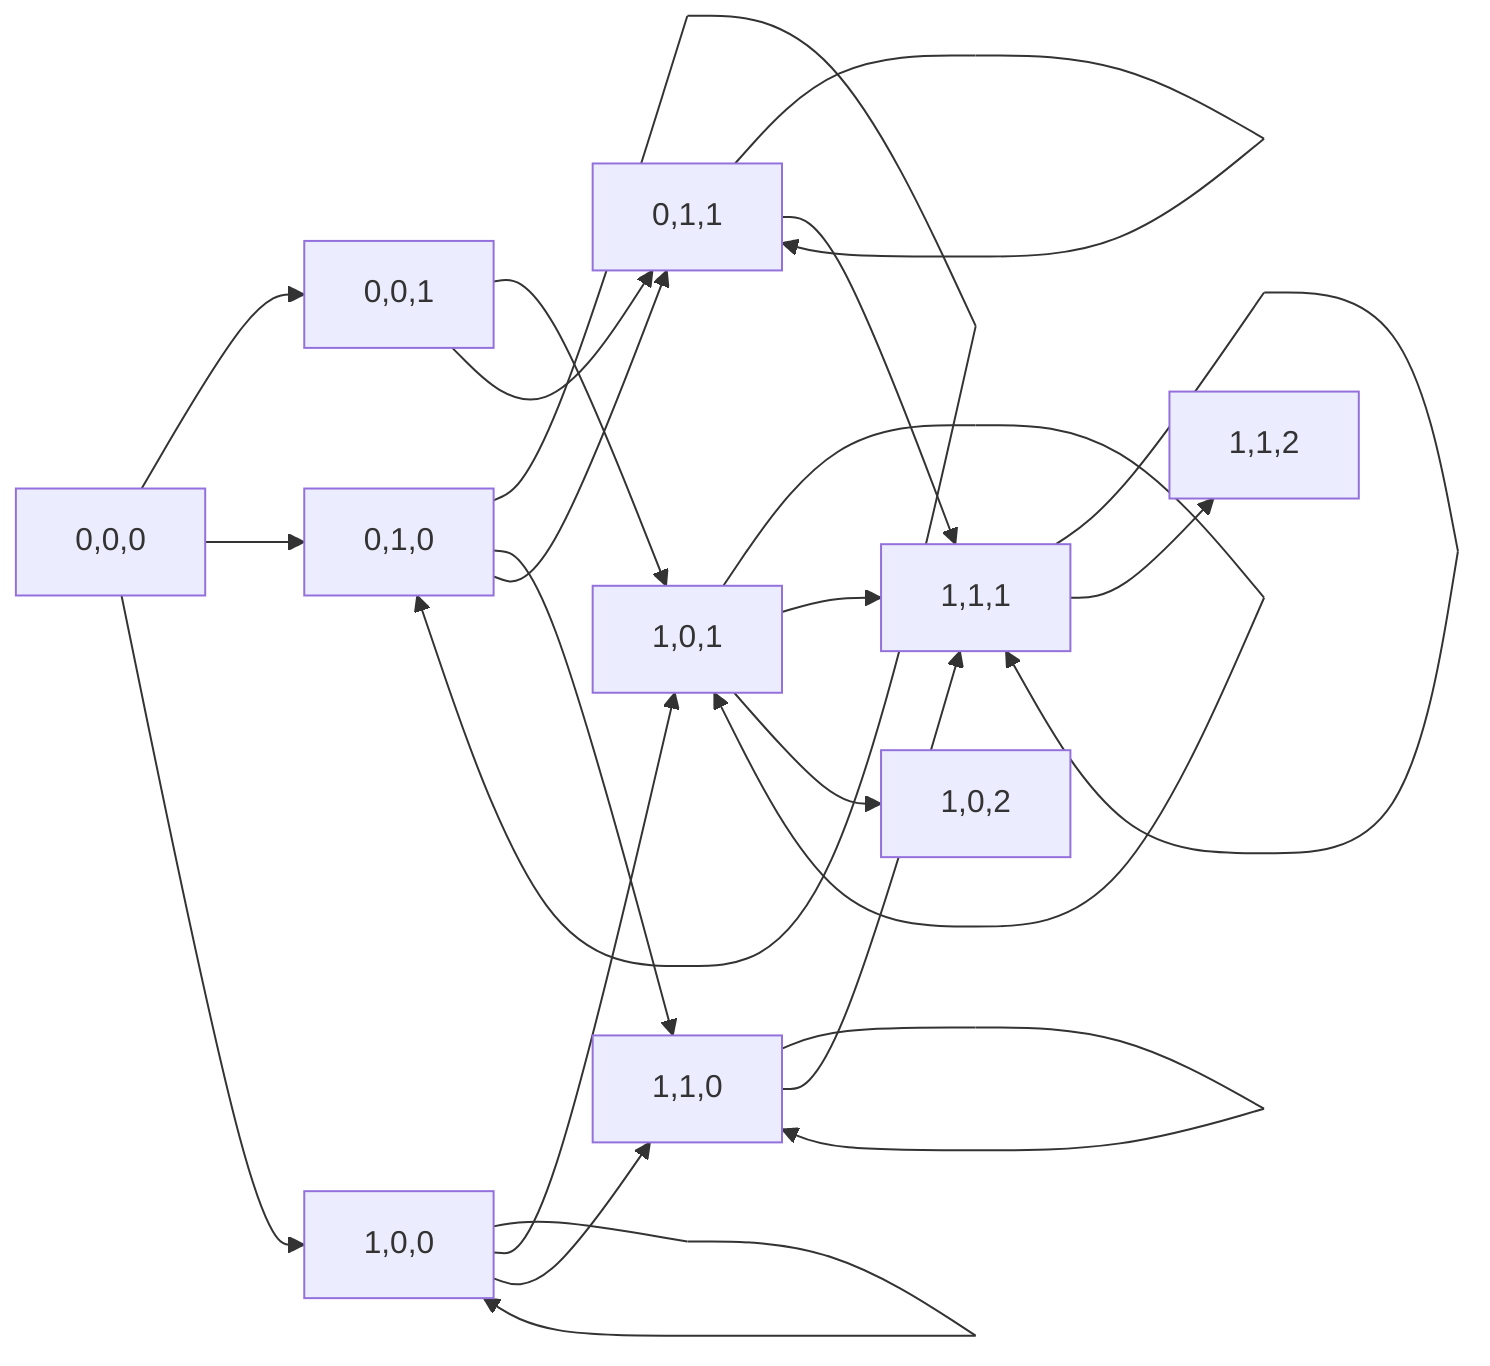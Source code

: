 flowchart LR
v000[0,0,0]
v001[0,0,1]
v010[0,1,0]
v011[0,1,1]
v100[1,0,0]
v101[1,0,1]
v102[1,0,2]
v110[1,1,0]
v111[1,1,1]
v112[1,1,2]
v000-->v001 & v010 & v100
v001-->v101 & v011
v010-->v010 & v110 & v011
v100-->v100 & v101 & v110
v011-->v011 & v111
v101-->v101 & v111 & v102
v110-->v110 & v111
v111-->v111 & v112